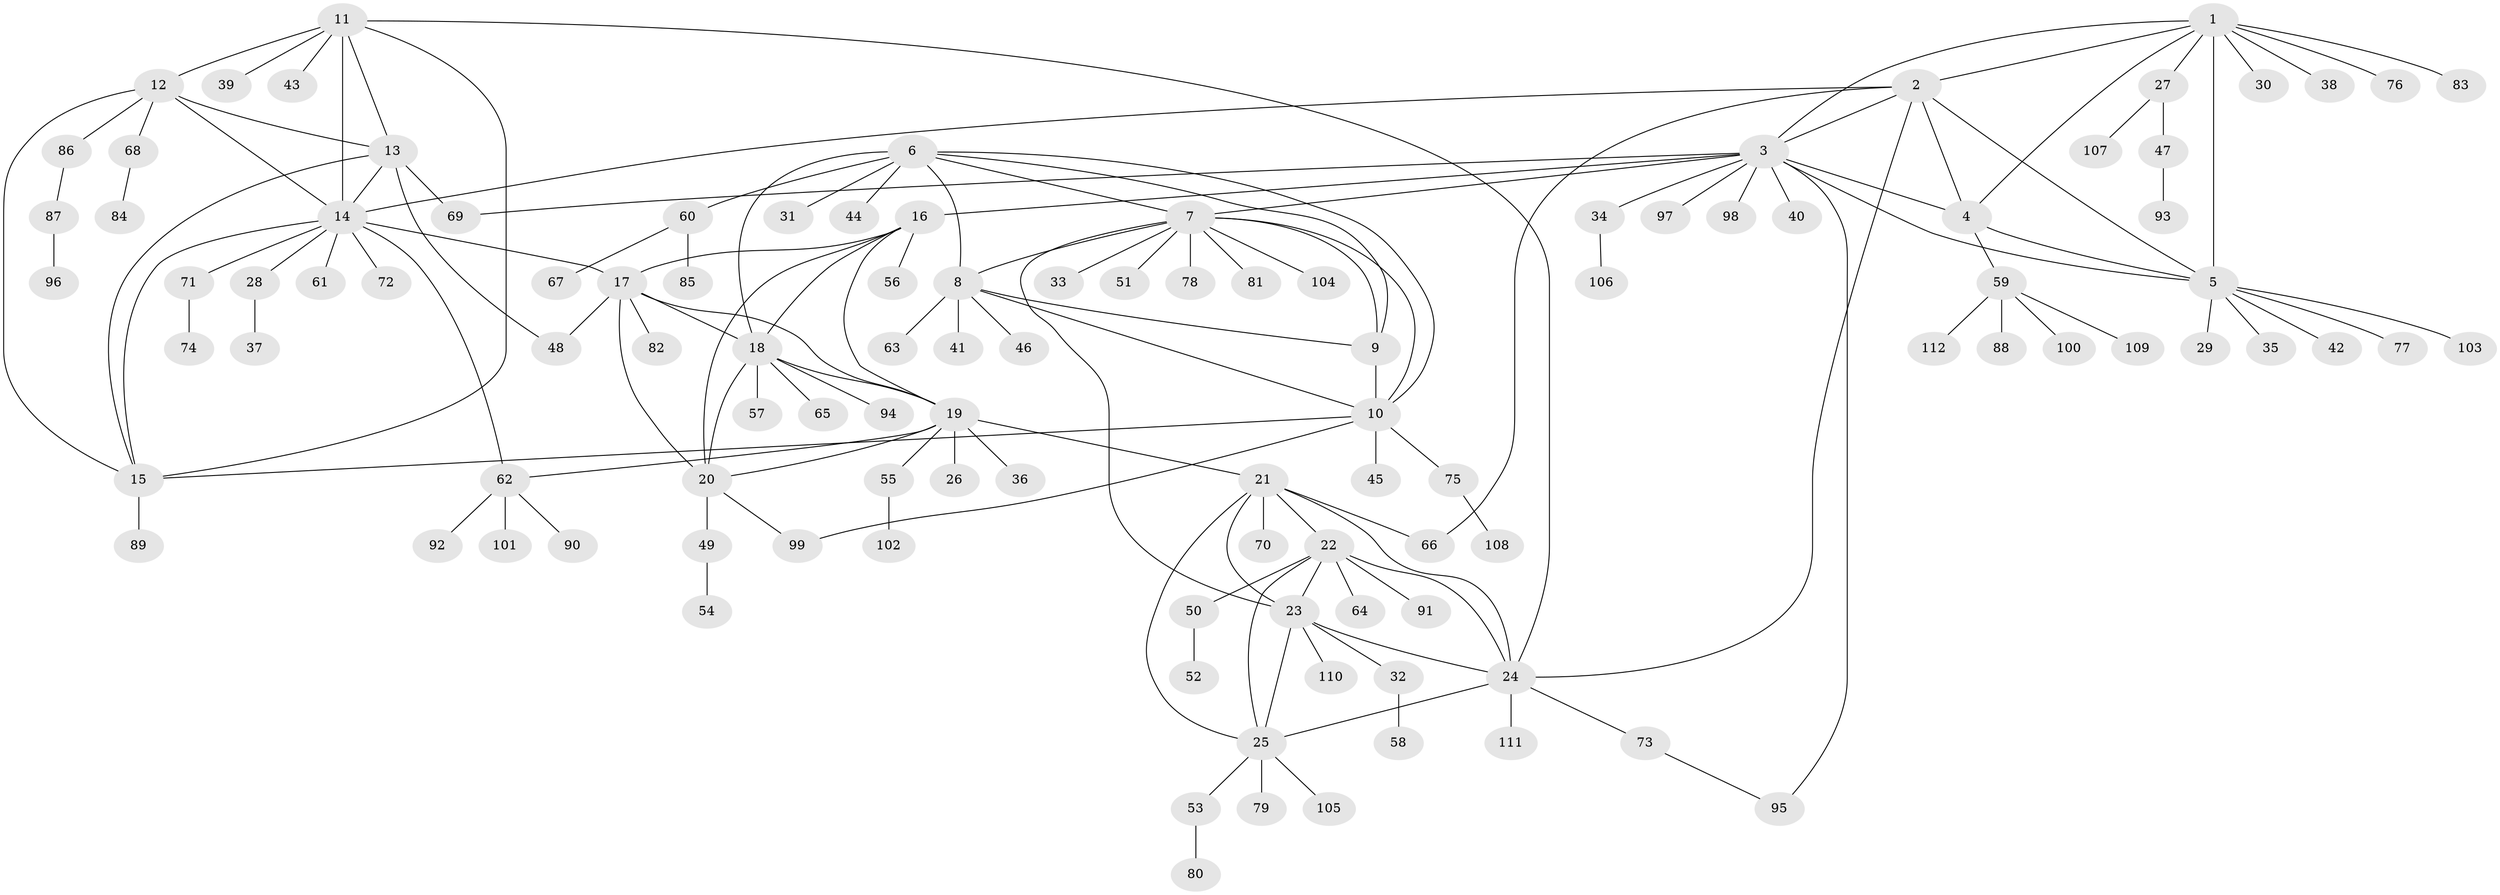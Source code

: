 // Generated by graph-tools (version 1.1) at 2025/16/03/09/25 04:16:08]
// undirected, 112 vertices, 153 edges
graph export_dot {
graph [start="1"]
  node [color=gray90,style=filled];
  1;
  2;
  3;
  4;
  5;
  6;
  7;
  8;
  9;
  10;
  11;
  12;
  13;
  14;
  15;
  16;
  17;
  18;
  19;
  20;
  21;
  22;
  23;
  24;
  25;
  26;
  27;
  28;
  29;
  30;
  31;
  32;
  33;
  34;
  35;
  36;
  37;
  38;
  39;
  40;
  41;
  42;
  43;
  44;
  45;
  46;
  47;
  48;
  49;
  50;
  51;
  52;
  53;
  54;
  55;
  56;
  57;
  58;
  59;
  60;
  61;
  62;
  63;
  64;
  65;
  66;
  67;
  68;
  69;
  70;
  71;
  72;
  73;
  74;
  75;
  76;
  77;
  78;
  79;
  80;
  81;
  82;
  83;
  84;
  85;
  86;
  87;
  88;
  89;
  90;
  91;
  92;
  93;
  94;
  95;
  96;
  97;
  98;
  99;
  100;
  101;
  102;
  103;
  104;
  105;
  106;
  107;
  108;
  109;
  110;
  111;
  112;
  1 -- 2;
  1 -- 3;
  1 -- 4;
  1 -- 5;
  1 -- 27;
  1 -- 30;
  1 -- 38;
  1 -- 76;
  1 -- 83;
  2 -- 3;
  2 -- 4;
  2 -- 5;
  2 -- 14;
  2 -- 24;
  2 -- 66;
  3 -- 4;
  3 -- 5;
  3 -- 7;
  3 -- 16;
  3 -- 34;
  3 -- 40;
  3 -- 69;
  3 -- 95;
  3 -- 97;
  3 -- 98;
  4 -- 5;
  4 -- 59;
  5 -- 29;
  5 -- 35;
  5 -- 42;
  5 -- 77;
  5 -- 103;
  6 -- 7;
  6 -- 8;
  6 -- 9;
  6 -- 10;
  6 -- 18;
  6 -- 31;
  6 -- 44;
  6 -- 60;
  7 -- 8;
  7 -- 9;
  7 -- 10;
  7 -- 23;
  7 -- 33;
  7 -- 51;
  7 -- 78;
  7 -- 81;
  7 -- 104;
  8 -- 9;
  8 -- 10;
  8 -- 41;
  8 -- 46;
  8 -- 63;
  9 -- 10;
  10 -- 15;
  10 -- 45;
  10 -- 75;
  10 -- 99;
  11 -- 12;
  11 -- 13;
  11 -- 14;
  11 -- 15;
  11 -- 24;
  11 -- 39;
  11 -- 43;
  12 -- 13;
  12 -- 14;
  12 -- 15;
  12 -- 68;
  12 -- 86;
  13 -- 14;
  13 -- 15;
  13 -- 48;
  13 -- 69;
  14 -- 15;
  14 -- 17;
  14 -- 28;
  14 -- 61;
  14 -- 62;
  14 -- 71;
  14 -- 72;
  15 -- 89;
  16 -- 17;
  16 -- 18;
  16 -- 19;
  16 -- 20;
  16 -- 56;
  17 -- 18;
  17 -- 19;
  17 -- 20;
  17 -- 48;
  17 -- 82;
  18 -- 19;
  18 -- 20;
  18 -- 57;
  18 -- 65;
  18 -- 94;
  19 -- 20;
  19 -- 21;
  19 -- 26;
  19 -- 36;
  19 -- 55;
  19 -- 62;
  20 -- 49;
  20 -- 99;
  21 -- 22;
  21 -- 23;
  21 -- 24;
  21 -- 25;
  21 -- 66;
  21 -- 70;
  22 -- 23;
  22 -- 24;
  22 -- 25;
  22 -- 50;
  22 -- 64;
  22 -- 91;
  23 -- 24;
  23 -- 25;
  23 -- 32;
  23 -- 110;
  24 -- 25;
  24 -- 73;
  24 -- 111;
  25 -- 53;
  25 -- 79;
  25 -- 105;
  27 -- 47;
  27 -- 107;
  28 -- 37;
  32 -- 58;
  34 -- 106;
  47 -- 93;
  49 -- 54;
  50 -- 52;
  53 -- 80;
  55 -- 102;
  59 -- 88;
  59 -- 100;
  59 -- 109;
  59 -- 112;
  60 -- 67;
  60 -- 85;
  62 -- 90;
  62 -- 92;
  62 -- 101;
  68 -- 84;
  71 -- 74;
  73 -- 95;
  75 -- 108;
  86 -- 87;
  87 -- 96;
}
